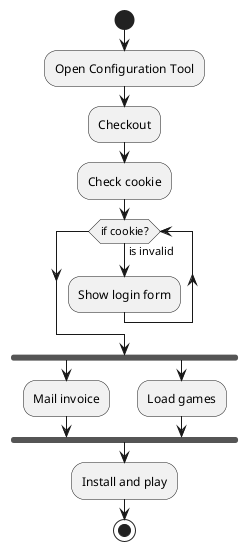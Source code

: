 Activity Diagram

@startuml

    scale 1

    start
        :Open Configuration Tool;
        :Checkout;
        :Check cookie;
        while (if cookie?) is (is invalid)
        :Show login form;
        endwhile
        fork
        :Mail invoice;
        fork again
        :Load games;
        end fork
        :Install and play;
    stop

@enduml